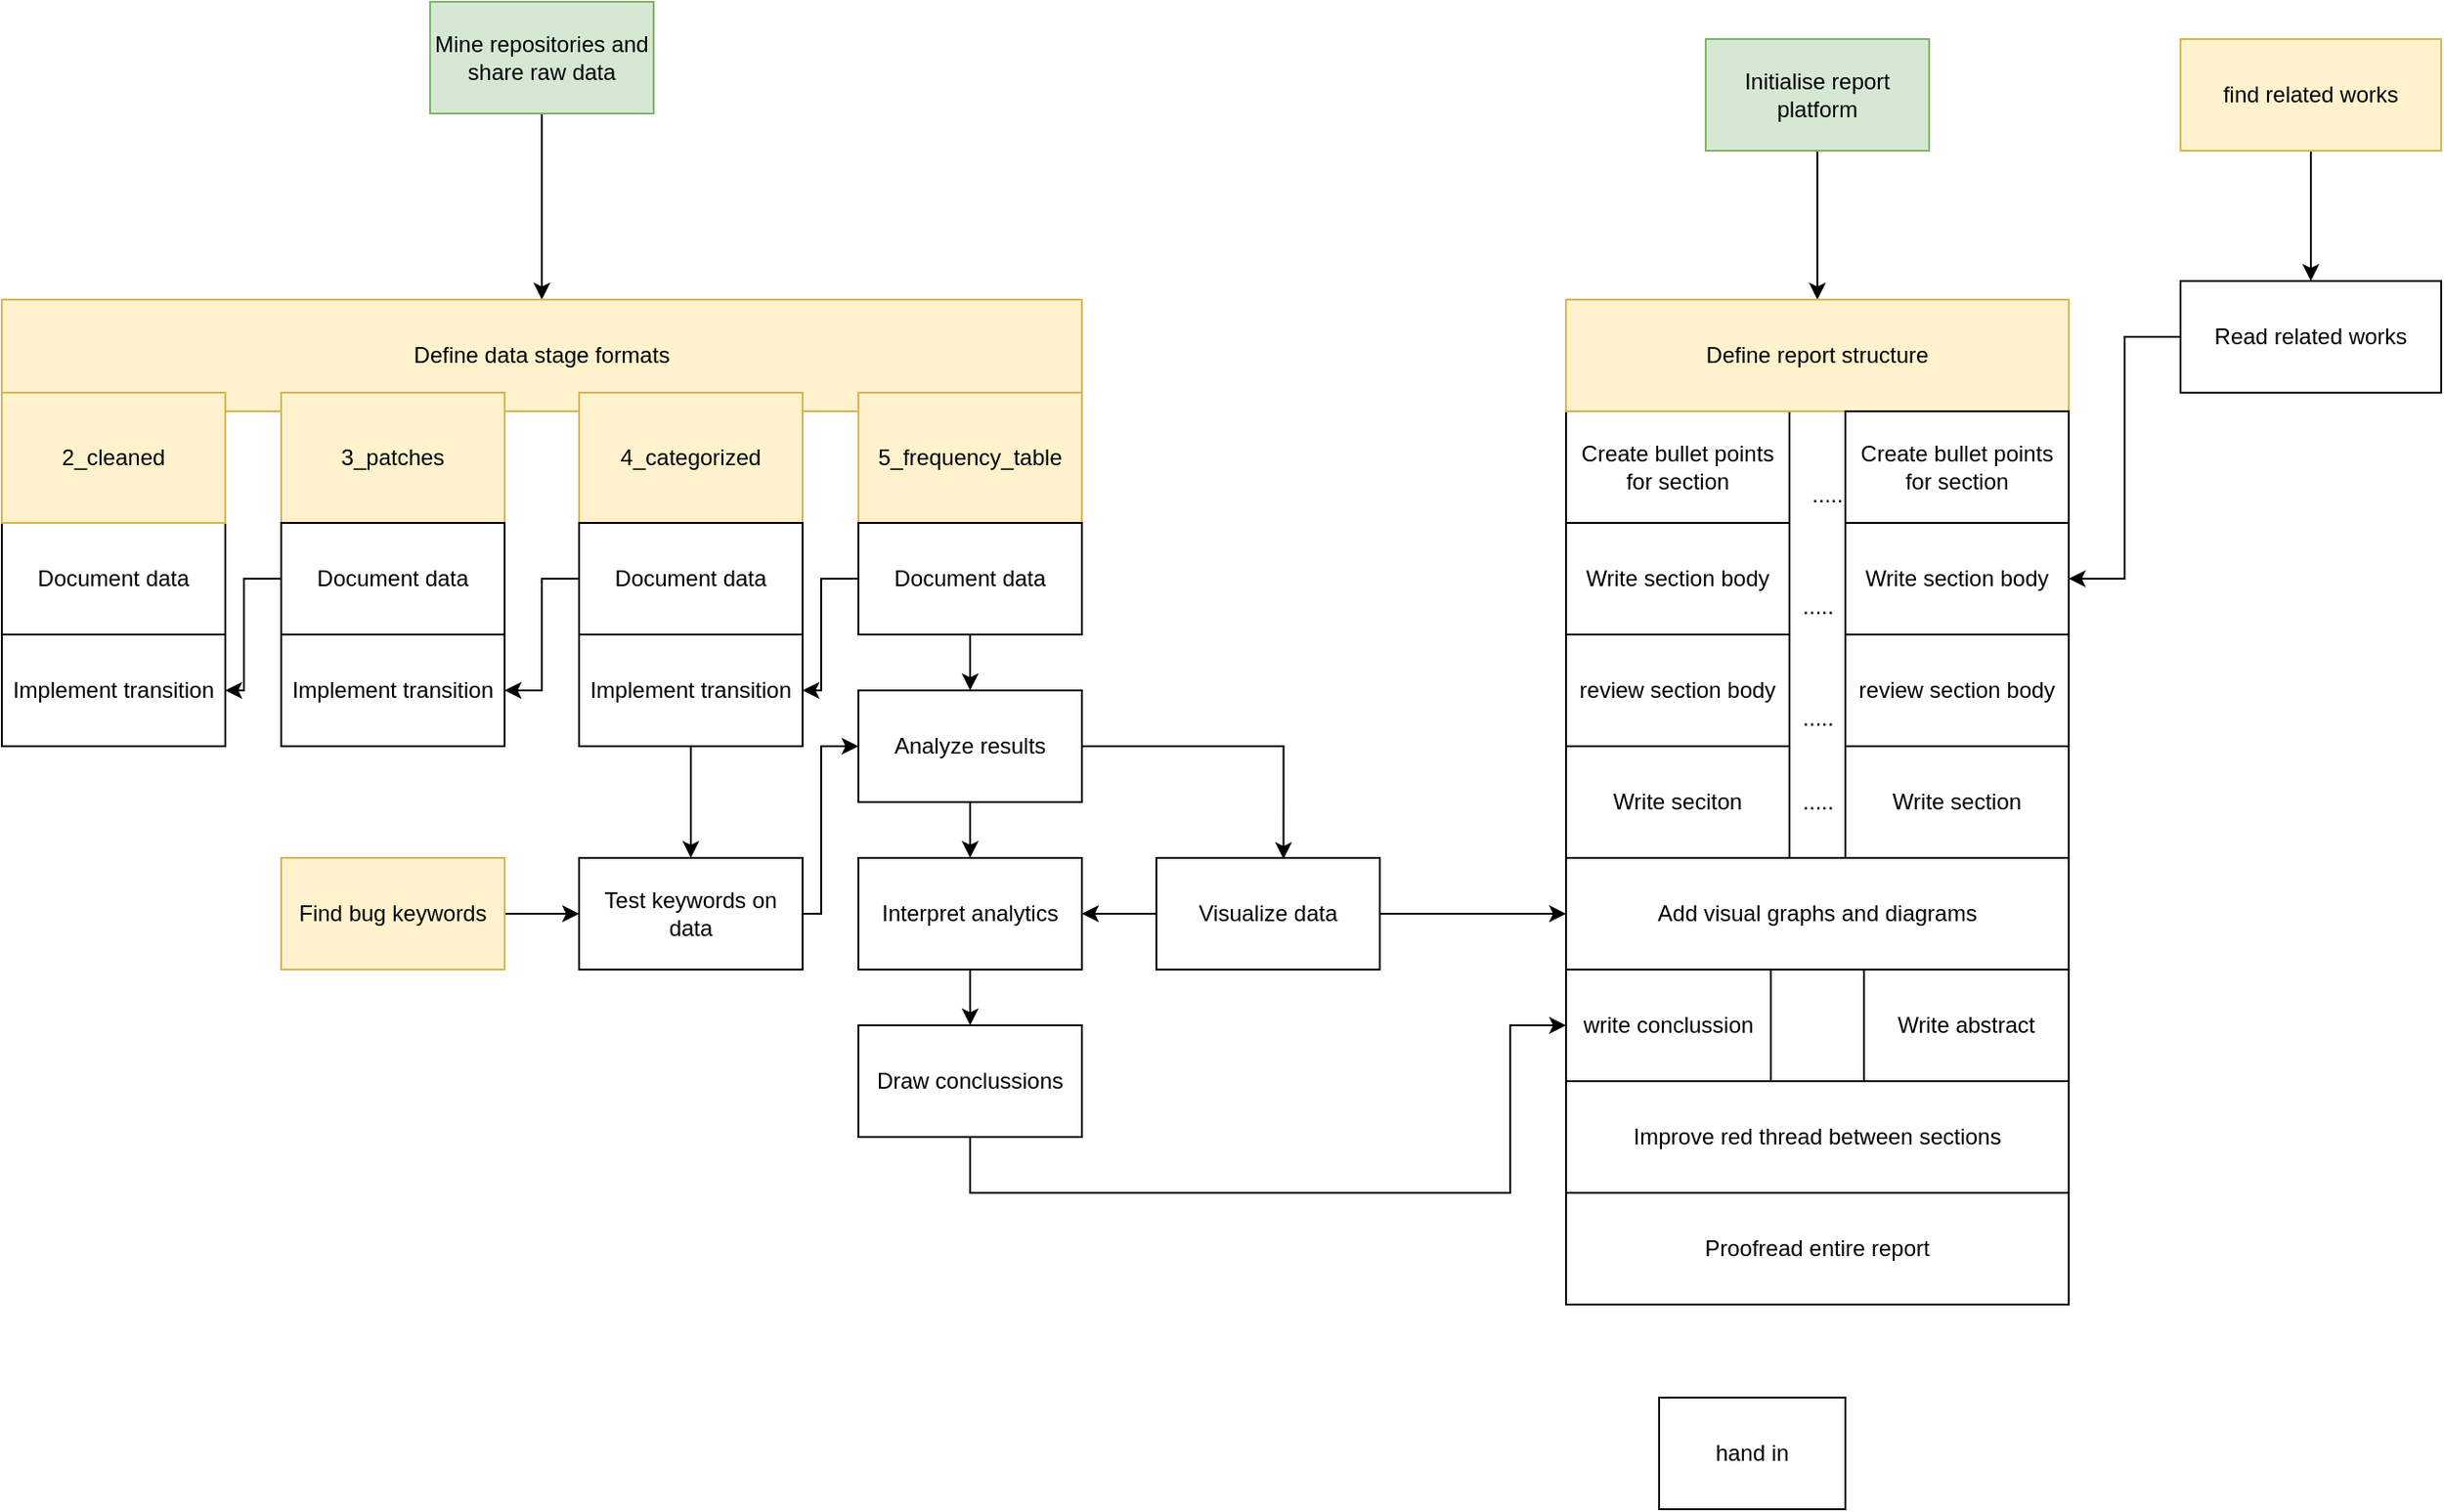 <mxfile version="26.0.16">
  <diagram name="Side-1" id="kOkvsYQlrEaUKX3l108i">
    <mxGraphModel dx="1434" dy="754" grid="1" gridSize="10" guides="1" tooltips="1" connect="1" arrows="1" fold="1" page="1" pageScale="1" pageWidth="827" pageHeight="1169" math="0" shadow="0">
      <root>
        <mxCell id="0" />
        <mxCell id="1" parent="0" />
        <mxCell id="m0AU5EytKcPKCi6J2XwE-1" style="edgeStyle=orthogonalEdgeStyle;rounded=0;orthogonalLoop=1;jettySize=auto;html=1;entryX=0.5;entryY=0;entryDx=0;entryDy=0;" edge="1" parent="1" source="m0AU5EytKcPKCi6J2XwE-2" target="m0AU5EytKcPKCi6J2XwE-3">
          <mxGeometry relative="1" as="geometry" />
        </mxCell>
        <mxCell id="m0AU5EytKcPKCi6J2XwE-2" value="Mine repositories and share&lt;span style=&quot;background-color: transparent; color: light-dark(rgb(0, 0, 0), rgb(255, 255, 255));&quot;&gt;&amp;nbsp;raw data&lt;/span&gt;" style="rounded=0;whiteSpace=wrap;html=1;fillColor=#d5e8d4;strokeColor=#82b366;" vertex="1" parent="1">
          <mxGeometry x="540" y="20" width="120" height="60" as="geometry" />
        </mxCell>
        <mxCell id="m0AU5EytKcPKCi6J2XwE-3" value="Define data stage formats" style="rounded=0;whiteSpace=wrap;html=1;fillColor=#fff2cc;strokeColor=#d6b656;" vertex="1" parent="1">
          <mxGeometry x="310" y="180" width="580" height="60" as="geometry" />
        </mxCell>
        <mxCell id="m0AU5EytKcPKCi6J2XwE-4" style="edgeStyle=orthogonalEdgeStyle;rounded=0;orthogonalLoop=1;jettySize=auto;html=1;exitX=0.5;exitY=1;exitDx=0;exitDy=0;" edge="1" parent="1" source="m0AU5EytKcPKCi6J2XwE-21" target="m0AU5EytKcPKCi6J2XwE-13">
          <mxGeometry relative="1" as="geometry" />
        </mxCell>
        <mxCell id="m0AU5EytKcPKCi6J2XwE-5" value="Document data" style="rounded=0;whiteSpace=wrap;html=1;" vertex="1" parent="1">
          <mxGeometry x="310" y="300" width="120" height="60" as="geometry" />
        </mxCell>
        <mxCell id="m0AU5EytKcPKCi6J2XwE-6" value="2_cleaned" style="rounded=0;whiteSpace=wrap;html=1;fillColor=#fff2cc;strokeColor=#d6b656;" vertex="1" parent="1">
          <mxGeometry x="310" y="230" width="120" height="70" as="geometry" />
        </mxCell>
        <mxCell id="m0AU5EytKcPKCi6J2XwE-7" value="3_patches" style="rounded=0;whiteSpace=wrap;html=1;fillColor=#fff2cc;strokeColor=#d6b656;" vertex="1" parent="1">
          <mxGeometry x="460" y="230" width="120" height="70" as="geometry" />
        </mxCell>
        <mxCell id="m0AU5EytKcPKCi6J2XwE-8" value="4_categorized" style="rounded=0;whiteSpace=wrap;html=1;fillColor=#fff2cc;strokeColor=#d6b656;" vertex="1" parent="1">
          <mxGeometry x="620" y="230" width="120" height="70" as="geometry" />
        </mxCell>
        <mxCell id="m0AU5EytKcPKCi6J2XwE-9" value="5_frequency_table" style="rounded=0;whiteSpace=wrap;html=1;fillColor=#fff2cc;strokeColor=#d6b656;" vertex="1" parent="1">
          <mxGeometry x="770" y="230" width="120" height="70" as="geometry" />
        </mxCell>
        <mxCell id="m0AU5EytKcPKCi6J2XwE-10" style="edgeStyle=orthogonalEdgeStyle;rounded=0;orthogonalLoop=1;jettySize=auto;html=1;" edge="1" parent="1" source="m0AU5EytKcPKCi6J2XwE-11" target="m0AU5EytKcPKCi6J2XwE-13">
          <mxGeometry relative="1" as="geometry" />
        </mxCell>
        <mxCell id="m0AU5EytKcPKCi6J2XwE-11" value="Find bug keywords" style="rounded=0;whiteSpace=wrap;html=1;fillColor=#fff2cc;strokeColor=#d6b656;" vertex="1" parent="1">
          <mxGeometry x="460" y="480" width="120" height="60" as="geometry" />
        </mxCell>
        <mxCell id="m0AU5EytKcPKCi6J2XwE-12" style="edgeStyle=orthogonalEdgeStyle;rounded=0;orthogonalLoop=1;jettySize=auto;html=1;entryX=0;entryY=0.5;entryDx=0;entryDy=0;" edge="1" parent="1" source="m0AU5EytKcPKCi6J2XwE-13" target="m0AU5EytKcPKCi6J2XwE-15">
          <mxGeometry relative="1" as="geometry">
            <Array as="points">
              <mxPoint x="750" y="510" />
              <mxPoint x="750" y="420" />
            </Array>
          </mxGeometry>
        </mxCell>
        <mxCell id="m0AU5EytKcPKCi6J2XwE-13" value="Test keywords on data" style="rounded=0;whiteSpace=wrap;html=1;" vertex="1" parent="1">
          <mxGeometry x="620" y="480" width="120" height="60" as="geometry" />
        </mxCell>
        <mxCell id="m0AU5EytKcPKCi6J2XwE-14" style="edgeStyle=orthogonalEdgeStyle;rounded=0;orthogonalLoop=1;jettySize=auto;html=1;entryX=0.5;entryY=0;entryDx=0;entryDy=0;" edge="1" parent="1" source="m0AU5EytKcPKCi6J2XwE-15" target="m0AU5EytKcPKCi6J2XwE-31">
          <mxGeometry relative="1" as="geometry" />
        </mxCell>
        <mxCell id="m0AU5EytKcPKCi6J2XwE-15" value="Analyze results" style="rounded=0;whiteSpace=wrap;html=1;" vertex="1" parent="1">
          <mxGeometry x="770" y="390" width="120" height="60" as="geometry" />
        </mxCell>
        <mxCell id="m0AU5EytKcPKCi6J2XwE-16" value="Document data" style="rounded=0;whiteSpace=wrap;html=1;" vertex="1" parent="1">
          <mxGeometry x="460" y="300" width="120" height="60" as="geometry" />
        </mxCell>
        <mxCell id="m0AU5EytKcPKCi6J2XwE-17" value="Document data" style="rounded=0;whiteSpace=wrap;html=1;" vertex="1" parent="1">
          <mxGeometry x="620" y="300" width="120" height="60" as="geometry" />
        </mxCell>
        <mxCell id="m0AU5EytKcPKCi6J2XwE-18" value="Document data" style="rounded=0;whiteSpace=wrap;html=1;" vertex="1" parent="1">
          <mxGeometry x="770" y="300" width="120" height="60" as="geometry" />
        </mxCell>
        <mxCell id="m0AU5EytKcPKCi6J2XwE-19" style="edgeStyle=orthogonalEdgeStyle;rounded=0;orthogonalLoop=1;jettySize=auto;html=1;exitX=0.5;exitY=1;exitDx=0;exitDy=0;" edge="1" parent="1" source="m0AU5EytKcPKCi6J2XwE-18" target="m0AU5EytKcPKCi6J2XwE-15">
          <mxGeometry relative="1" as="geometry">
            <mxPoint x="830.0" y="420" as="sourcePoint" />
          </mxGeometry>
        </mxCell>
        <mxCell id="m0AU5EytKcPKCi6J2XwE-20" style="edgeStyle=orthogonalEdgeStyle;rounded=0;orthogonalLoop=1;jettySize=auto;html=1;entryX=0;entryY=0.5;entryDx=0;entryDy=0;startArrow=classic;startFill=1;endArrow=none;" edge="1" parent="1" source="m0AU5EytKcPKCi6J2XwE-21" target="m0AU5EytKcPKCi6J2XwE-18">
          <mxGeometry relative="1" as="geometry">
            <Array as="points">
              <mxPoint x="750" y="390" />
              <mxPoint x="750" y="330" />
            </Array>
          </mxGeometry>
        </mxCell>
        <mxCell id="m0AU5EytKcPKCi6J2XwE-21" value="Implement transition" style="rounded=0;whiteSpace=wrap;html=1;" vertex="1" parent="1">
          <mxGeometry x="620" y="360" width="120" height="60" as="geometry" />
        </mxCell>
        <mxCell id="m0AU5EytKcPKCi6J2XwE-22" style="edgeStyle=orthogonalEdgeStyle;rounded=0;orthogonalLoop=1;jettySize=auto;html=1;entryX=0;entryY=0.5;entryDx=0;entryDy=0;startArrow=classic;startFill=1;endArrow=none;" edge="1" parent="1" source="m0AU5EytKcPKCi6J2XwE-23" target="m0AU5EytKcPKCi6J2XwE-17">
          <mxGeometry relative="1" as="geometry" />
        </mxCell>
        <mxCell id="m0AU5EytKcPKCi6J2XwE-23" value="Implement transition" style="rounded=0;whiteSpace=wrap;html=1;" vertex="1" parent="1">
          <mxGeometry x="460" y="360" width="120" height="60" as="geometry" />
        </mxCell>
        <mxCell id="m0AU5EytKcPKCi6J2XwE-24" style="edgeStyle=orthogonalEdgeStyle;rounded=0;orthogonalLoop=1;jettySize=auto;html=1;entryX=0;entryY=0.5;entryDx=0;entryDy=0;startArrow=classic;startFill=1;endArrow=none;" edge="1" parent="1" source="m0AU5EytKcPKCi6J2XwE-25" target="m0AU5EytKcPKCi6J2XwE-16">
          <mxGeometry relative="1" as="geometry">
            <Array as="points">
              <mxPoint x="440" y="390" />
              <mxPoint x="440" y="330" />
            </Array>
          </mxGeometry>
        </mxCell>
        <mxCell id="m0AU5EytKcPKCi6J2XwE-25" value="Implement transition" style="rounded=0;whiteSpace=wrap;html=1;" vertex="1" parent="1">
          <mxGeometry x="310" y="360" width="120" height="60" as="geometry" />
        </mxCell>
        <mxCell id="m0AU5EytKcPKCi6J2XwE-26" style="edgeStyle=orthogonalEdgeStyle;rounded=0;orthogonalLoop=1;jettySize=auto;html=1;entryX=0;entryY=0.5;entryDx=0;entryDy=0;" edge="1" parent="1" source="m0AU5EytKcPKCi6J2XwE-27" target="m0AU5EytKcPKCi6J2XwE-56">
          <mxGeometry relative="1" as="geometry">
            <Array as="points">
              <mxPoint x="830" y="660" />
              <mxPoint x="1120" y="660" />
              <mxPoint x="1120" y="570" />
            </Array>
          </mxGeometry>
        </mxCell>
        <mxCell id="m0AU5EytKcPKCi6J2XwE-27" value="Draw conclussions" style="rounded=0;whiteSpace=wrap;html=1;" vertex="1" parent="1">
          <mxGeometry x="770" y="570" width="120" height="60" as="geometry" />
        </mxCell>
        <mxCell id="m0AU5EytKcPKCi6J2XwE-28" style="edgeStyle=orthogonalEdgeStyle;rounded=0;orthogonalLoop=1;jettySize=auto;html=1;" edge="1" parent="1" source="m0AU5EytKcPKCi6J2XwE-29" target="m0AU5EytKcPKCi6J2XwE-31">
          <mxGeometry relative="1" as="geometry" />
        </mxCell>
        <mxCell id="m0AU5EytKcPKCi6J2XwE-29" value="Visualize data" style="rounded=0;whiteSpace=wrap;html=1;" vertex="1" parent="1">
          <mxGeometry x="930" y="480" width="120" height="60" as="geometry" />
        </mxCell>
        <mxCell id="m0AU5EytKcPKCi6J2XwE-30" style="edgeStyle=orthogonalEdgeStyle;rounded=0;orthogonalLoop=1;jettySize=auto;html=1;" edge="1" parent="1" source="m0AU5EytKcPKCi6J2XwE-31" target="m0AU5EytKcPKCi6J2XwE-27">
          <mxGeometry relative="1" as="geometry" />
        </mxCell>
        <mxCell id="m0AU5EytKcPKCi6J2XwE-31" value="Interpret analytics" style="rounded=0;whiteSpace=wrap;html=1;" vertex="1" parent="1">
          <mxGeometry x="770" y="480" width="120" height="60" as="geometry" />
        </mxCell>
        <mxCell id="m0AU5EytKcPKCi6J2XwE-32" style="edgeStyle=orthogonalEdgeStyle;rounded=0;orthogonalLoop=1;jettySize=auto;html=1;entryX=0.569;entryY=0.011;entryDx=0;entryDy=0;entryPerimeter=0;" edge="1" parent="1" source="m0AU5EytKcPKCi6J2XwE-15" target="m0AU5EytKcPKCi6J2XwE-29">
          <mxGeometry relative="1" as="geometry" />
        </mxCell>
        <mxCell id="m0AU5EytKcPKCi6J2XwE-33" style="edgeStyle=orthogonalEdgeStyle;rounded=0;orthogonalLoop=1;jettySize=auto;html=1;entryX=0;entryY=0.5;entryDx=0;entryDy=0;exitX=1;exitY=0.5;exitDx=0;exitDy=0;" edge="1" parent="1" source="m0AU5EytKcPKCi6J2XwE-29" target="m0AU5EytKcPKCi6J2XwE-49">
          <mxGeometry relative="1" as="geometry">
            <mxPoint x="1050" y="600" as="sourcePoint" />
          </mxGeometry>
        </mxCell>
        <mxCell id="m0AU5EytKcPKCi6J2XwE-34" value="Create bullet points for section" style="rounded=0;whiteSpace=wrap;html=1;" vertex="1" parent="1">
          <mxGeometry x="1150" y="240" width="120" height="60" as="geometry" />
        </mxCell>
        <mxCell id="m0AU5EytKcPKCi6J2XwE-35" value="review section body" style="rounded=0;whiteSpace=wrap;html=1;" vertex="1" parent="1">
          <mxGeometry x="1150" y="360" width="120" height="60" as="geometry" />
        </mxCell>
        <mxCell id="m0AU5EytKcPKCi6J2XwE-36" style="edgeStyle=orthogonalEdgeStyle;rounded=0;orthogonalLoop=1;jettySize=auto;html=1;entryX=0.5;entryY=0;entryDx=0;entryDy=0;" edge="1" parent="1" source="m0AU5EytKcPKCi6J2XwE-37" target="m0AU5EytKcPKCi6J2XwE-39">
          <mxGeometry relative="1" as="geometry" />
        </mxCell>
        <mxCell id="m0AU5EytKcPKCi6J2XwE-37" value="Initialise report platform" style="rounded=0;whiteSpace=wrap;html=1;fillColor=#d5e8d4;strokeColor=#82b366;" vertex="1" parent="1">
          <mxGeometry x="1225" y="40" width="120" height="60" as="geometry" />
        </mxCell>
        <mxCell id="m0AU5EytKcPKCi6J2XwE-38" value="Write section" style="rounded=0;whiteSpace=wrap;html=1;" vertex="1" parent="1">
          <mxGeometry x="1300" y="420" width="120" height="60" as="geometry" />
        </mxCell>
        <mxCell id="m0AU5EytKcPKCi6J2XwE-39" value="Define report structure" style="rounded=0;whiteSpace=wrap;html=1;fillColor=#fff2cc;strokeColor=#d6b656;" vertex="1" parent="1">
          <mxGeometry x="1150" y="180" width="270" height="60" as="geometry" />
        </mxCell>
        <mxCell id="m0AU5EytKcPKCi6J2XwE-40" value="....." style="text;html=1;align=center;verticalAlign=middle;resizable=0;points=[];autosize=1;strokeColor=none;fillColor=none;" vertex="1" parent="1">
          <mxGeometry x="1270" y="270" width="40" height="30" as="geometry" />
        </mxCell>
        <mxCell id="m0AU5EytKcPKCi6J2XwE-41" value="Write section body" style="rounded=0;whiteSpace=wrap;html=1;" vertex="1" parent="1">
          <mxGeometry x="1150" y="300" width="120" height="60" as="geometry" />
        </mxCell>
        <mxCell id="m0AU5EytKcPKCi6J2XwE-42" value="Create bullet points for section" style="rounded=0;whiteSpace=wrap;html=1;" vertex="1" parent="1">
          <mxGeometry x="1300" y="240" width="120" height="60" as="geometry" />
        </mxCell>
        <mxCell id="m0AU5EytKcPKCi6J2XwE-43" value="Proofread entire report" style="rounded=0;whiteSpace=wrap;html=1;" vertex="1" parent="1">
          <mxGeometry x="1150" y="660" width="270" height="60" as="geometry" />
        </mxCell>
        <mxCell id="m0AU5EytKcPKCi6J2XwE-44" value="Write section body" style="rounded=0;whiteSpace=wrap;html=1;" vertex="1" parent="1">
          <mxGeometry x="1300" y="300" width="120" height="60" as="geometry" />
        </mxCell>
        <mxCell id="m0AU5EytKcPKCi6J2XwE-45" value="....." style="text;html=1;align=center;verticalAlign=middle;resizable=0;points=[];autosize=1;strokeColor=none;fillColor=none;" vertex="1" parent="1">
          <mxGeometry x="1265" y="330" width="40" height="30" as="geometry" />
        </mxCell>
        <mxCell id="m0AU5EytKcPKCi6J2XwE-46" value="review section body" style="rounded=0;whiteSpace=wrap;html=1;" vertex="1" parent="1">
          <mxGeometry x="1300" y="360" width="120" height="60" as="geometry" />
        </mxCell>
        <mxCell id="m0AU5EytKcPKCi6J2XwE-47" value="Improve red thread between sections" style="rounded=0;whiteSpace=wrap;html=1;" vertex="1" parent="1">
          <mxGeometry x="1150" y="600" width="270" height="60" as="geometry" />
        </mxCell>
        <mxCell id="m0AU5EytKcPKCi6J2XwE-48" value="Write seciton" style="rounded=0;whiteSpace=wrap;html=1;" vertex="1" parent="1">
          <mxGeometry x="1150" y="420" width="120" height="60" as="geometry" />
        </mxCell>
        <mxCell id="m0AU5EytKcPKCi6J2XwE-49" value="Add visual graphs and diagrams" style="rounded=0;whiteSpace=wrap;html=1;" vertex="1" parent="1">
          <mxGeometry x="1150" y="480" width="270" height="60" as="geometry" />
        </mxCell>
        <mxCell id="m0AU5EytKcPKCi6J2XwE-50" value="....." style="text;html=1;align=center;verticalAlign=middle;resizable=0;points=[];autosize=1;strokeColor=none;fillColor=none;" vertex="1" parent="1">
          <mxGeometry x="1265" y="390" width="40" height="30" as="geometry" />
        </mxCell>
        <mxCell id="m0AU5EytKcPKCi6J2XwE-51" value="....." style="text;html=1;align=center;verticalAlign=middle;resizable=0;points=[];autosize=1;strokeColor=none;fillColor=none;" vertex="1" parent="1">
          <mxGeometry x="1265" y="435" width="40" height="30" as="geometry" />
        </mxCell>
        <mxCell id="m0AU5EytKcPKCi6J2XwE-52" style="edgeStyle=orthogonalEdgeStyle;rounded=0;orthogonalLoop=1;jettySize=auto;html=1;entryX=0.5;entryY=0;entryDx=0;entryDy=0;" edge="1" parent="1" source="m0AU5EytKcPKCi6J2XwE-53" target="m0AU5EytKcPKCi6J2XwE-55">
          <mxGeometry relative="1" as="geometry" />
        </mxCell>
        <mxCell id="m0AU5EytKcPKCi6J2XwE-53" value="find related works" style="rounded=0;whiteSpace=wrap;html=1;fillColor=#fff2cc;strokeColor=#d6b656;" vertex="1" parent="1">
          <mxGeometry x="1480" y="40" width="140" height="60" as="geometry" />
        </mxCell>
        <mxCell id="m0AU5EytKcPKCi6J2XwE-54" style="edgeStyle=orthogonalEdgeStyle;rounded=0;orthogonalLoop=1;jettySize=auto;html=1;entryX=1;entryY=0.5;entryDx=0;entryDy=0;" edge="1" parent="1" source="m0AU5EytKcPKCi6J2XwE-55" target="m0AU5EytKcPKCi6J2XwE-44">
          <mxGeometry relative="1" as="geometry" />
        </mxCell>
        <mxCell id="m0AU5EytKcPKCi6J2XwE-55" value="Read related works" style="rounded=0;whiteSpace=wrap;html=1;" vertex="1" parent="1">
          <mxGeometry x="1480" y="170" width="140" height="60" as="geometry" />
        </mxCell>
        <mxCell id="m0AU5EytKcPKCi6J2XwE-56" value="write conclussion" style="rounded=0;whiteSpace=wrap;html=1;" vertex="1" parent="1">
          <mxGeometry x="1150" y="540" width="110" height="60" as="geometry" />
        </mxCell>
        <mxCell id="m0AU5EytKcPKCi6J2XwE-57" value="Write abstract" style="rounded=0;whiteSpace=wrap;html=1;" vertex="1" parent="1">
          <mxGeometry x="1310" y="540" width="110" height="60" as="geometry" />
        </mxCell>
        <mxCell id="m0AU5EytKcPKCi6J2XwE-58" value="hand in" style="rounded=0;whiteSpace=wrap;html=1;" vertex="1" parent="1">
          <mxGeometry x="1200" y="770" width="100" height="60" as="geometry" />
        </mxCell>
      </root>
    </mxGraphModel>
  </diagram>
</mxfile>
